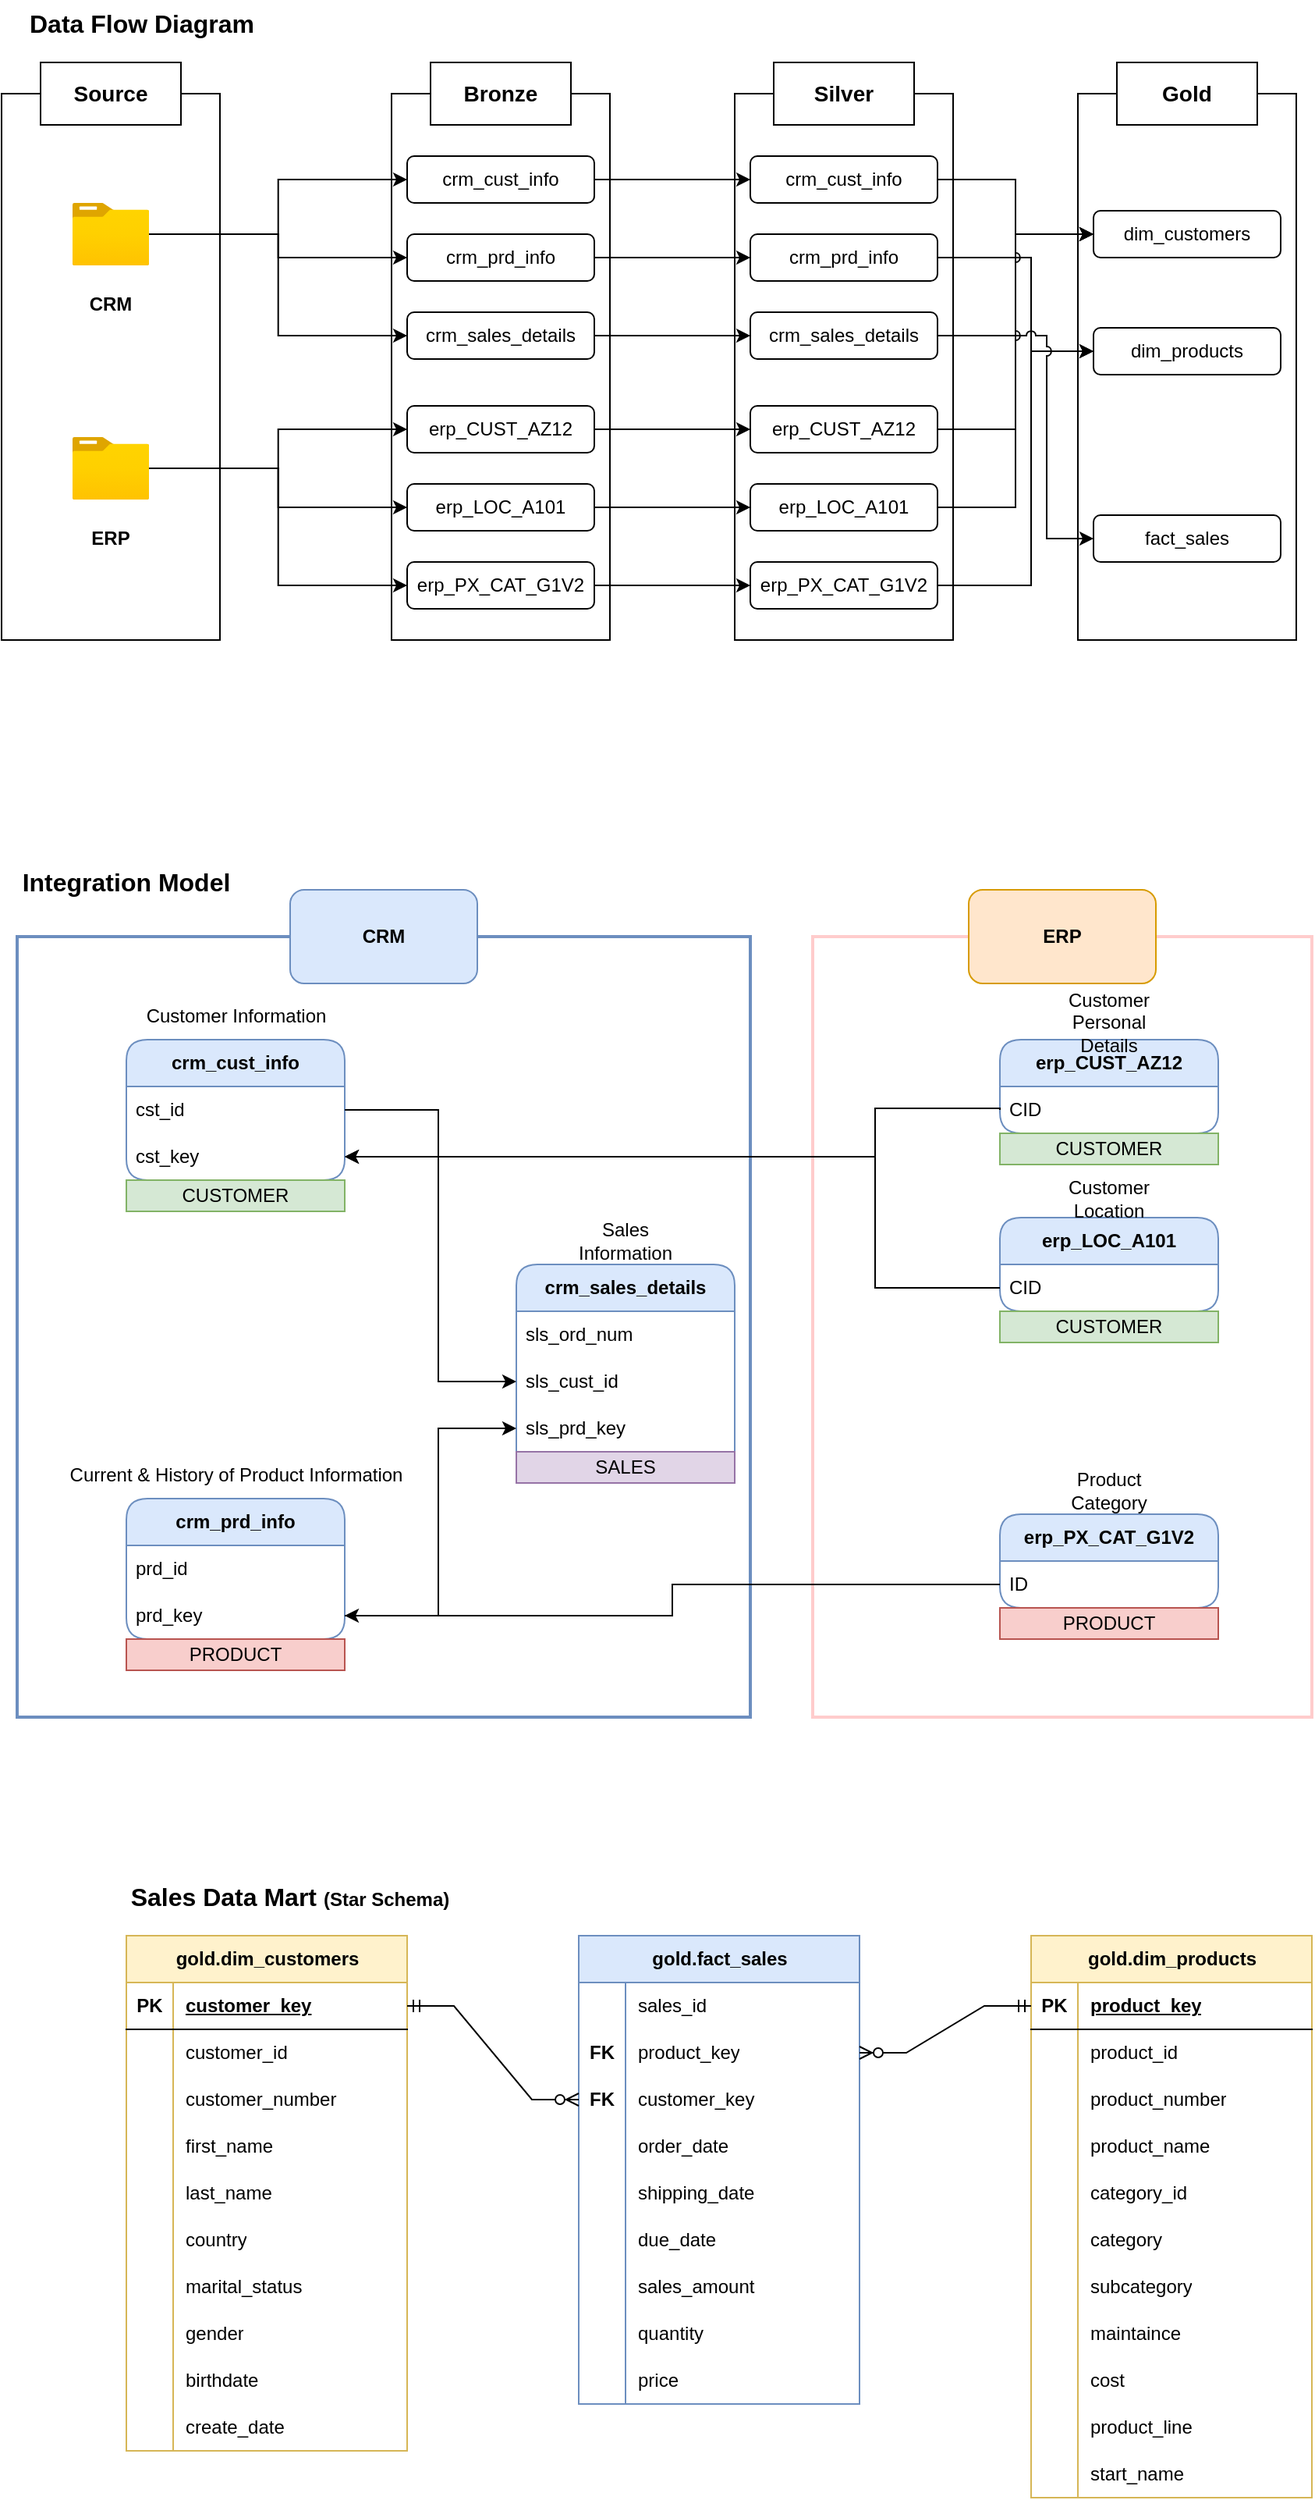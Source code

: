 <mxfile version="28.2.1">
  <diagram name="Page-1" id="vFo1rI6VAC2_hzMiabvV">
    <mxGraphModel dx="1869" dy="1791" grid="1" gridSize="10" guides="1" tooltips="1" connect="1" arrows="1" fold="1" page="1" pageScale="1" pageWidth="827" pageHeight="1169" math="0" shadow="0">
      <root>
        <mxCell id="0" />
        <mxCell id="1" parent="0" />
        <mxCell id="0StVpLBqCHepR9Yz6jya-88" value="" style="rounded=0;whiteSpace=wrap;html=1;fillColor=none;strokeColor=#6c8ebf;strokeWidth=2;" vertex="1" parent="1">
          <mxGeometry x="-70" y="-560" width="470" height="500" as="geometry" />
        </mxCell>
        <mxCell id="0StVpLBqCHepR9Yz6jya-1" value="" style="rounded=0;whiteSpace=wrap;html=1;fillColor=none;" vertex="1" parent="1">
          <mxGeometry x="-80" y="-1100" width="140" height="350" as="geometry" />
        </mxCell>
        <mxCell id="0StVpLBqCHepR9Yz6jya-2" value="&lt;b&gt;&lt;font style=&quot;font-size: 14px;&quot;&gt;Source&lt;/font&gt;&lt;/b&gt;" style="rounded=0;whiteSpace=wrap;html=1;" vertex="1" parent="1">
          <mxGeometry x="-55" y="-1120" width="90" height="40" as="geometry" />
        </mxCell>
        <mxCell id="0StVpLBqCHepR9Yz6jya-22" style="edgeStyle=orthogonalEdgeStyle;rounded=0;orthogonalLoop=1;jettySize=auto;html=1;" edge="1" parent="1" source="0StVpLBqCHepR9Yz6jya-3" target="0StVpLBqCHepR9Yz6jya-10">
          <mxGeometry relative="1" as="geometry" />
        </mxCell>
        <mxCell id="0StVpLBqCHepR9Yz6jya-21" style="edgeStyle=orthogonalEdgeStyle;rounded=0;orthogonalLoop=1;jettySize=auto;html=1;entryX=0;entryY=0.5;entryDx=0;entryDy=0;" edge="1" parent="1" source="0StVpLBqCHepR9Yz6jya-3" target="0StVpLBqCHepR9Yz6jya-11">
          <mxGeometry relative="1" as="geometry" />
        </mxCell>
        <mxCell id="0StVpLBqCHepR9Yz6jya-3" value="" style="image;aspect=fixed;html=1;points=[];align=center;fontSize=12;image=img/lib/azure2/general/Folder_Blank.svg;" vertex="1" parent="1">
          <mxGeometry x="-34.64" y="-1030" width="49.29" height="40" as="geometry" />
        </mxCell>
        <mxCell id="0StVpLBqCHepR9Yz6jya-23" style="edgeStyle=orthogonalEdgeStyle;rounded=0;orthogonalLoop=1;jettySize=auto;html=1;entryX=0;entryY=0.5;entryDx=0;entryDy=0;" edge="1" parent="1" source="0StVpLBqCHepR9Yz6jya-3" target="0StVpLBqCHepR9Yz6jya-15">
          <mxGeometry relative="1" as="geometry" />
        </mxCell>
        <mxCell id="0StVpLBqCHepR9Yz6jya-5" value="" style="shape=image;html=1;verticalAlign=top;verticalLabelPosition=bottom;labelBackgroundColor=#ffffff;imageAspect=0;aspect=fixed;image=https://icons.diagrams.net/icon-cache1/Document_icons-2697/647714-excel-1207.svg" vertex="1" parent="1">
          <mxGeometry y="-1010" width="30" height="30" as="geometry" />
        </mxCell>
        <mxCell id="0StVpLBqCHepR9Yz6jya-24" style="edgeStyle=orthogonalEdgeStyle;rounded=0;orthogonalLoop=1;jettySize=auto;html=1;entryX=0;entryY=0.5;entryDx=0;entryDy=0;" edge="1" parent="1" source="0StVpLBqCHepR9Yz6jya-6" target="0StVpLBqCHepR9Yz6jya-16">
          <mxGeometry relative="1" as="geometry" />
        </mxCell>
        <mxCell id="0StVpLBqCHepR9Yz6jya-25" style="edgeStyle=orthogonalEdgeStyle;rounded=0;orthogonalLoop=1;jettySize=auto;html=1;" edge="1" parent="1" source="0StVpLBqCHepR9Yz6jya-6" target="0StVpLBqCHepR9Yz6jya-17">
          <mxGeometry relative="1" as="geometry" />
        </mxCell>
        <mxCell id="0StVpLBqCHepR9Yz6jya-27" style="edgeStyle=orthogonalEdgeStyle;rounded=0;orthogonalLoop=1;jettySize=auto;html=1;entryX=0;entryY=0.5;entryDx=0;entryDy=0;" edge="1" parent="1" source="0StVpLBqCHepR9Yz6jya-6" target="0StVpLBqCHepR9Yz6jya-18">
          <mxGeometry relative="1" as="geometry" />
        </mxCell>
        <mxCell id="0StVpLBqCHepR9Yz6jya-6" value="" style="image;aspect=fixed;html=1;points=[];align=center;fontSize=12;image=img/lib/azure2/general/Folder_Blank.svg;" vertex="1" parent="1">
          <mxGeometry x="-34.64" y="-880" width="49.29" height="40" as="geometry" />
        </mxCell>
        <mxCell id="0StVpLBqCHepR9Yz6jya-8" value="" style="rounded=0;whiteSpace=wrap;html=1;fillColor=none;" vertex="1" parent="1">
          <mxGeometry x="170" y="-1100" width="140" height="350" as="geometry" />
        </mxCell>
        <mxCell id="0StVpLBqCHepR9Yz6jya-7" value="" style="shape=image;html=1;verticalAlign=top;verticalLabelPosition=bottom;labelBackgroundColor=#ffffff;imageAspect=0;aspect=fixed;image=https://icons.diagrams.net/icon-cache1/Document_icons-2697/647714-excel-1207.svg" vertex="1" parent="1">
          <mxGeometry y="-860" width="30" height="30" as="geometry" />
        </mxCell>
        <mxCell id="0StVpLBqCHepR9Yz6jya-9" value="&lt;b&gt;&lt;font style=&quot;font-size: 14px;&quot;&gt;Bronze&lt;/font&gt;&lt;/b&gt;" style="rounded=0;whiteSpace=wrap;html=1;" vertex="1" parent="1">
          <mxGeometry x="195" y="-1120" width="90" height="40" as="geometry" />
        </mxCell>
        <mxCell id="0StVpLBqCHepR9Yz6jya-39" style="edgeStyle=orthogonalEdgeStyle;rounded=0;orthogonalLoop=1;jettySize=auto;html=1;entryX=0;entryY=0.5;entryDx=0;entryDy=0;" edge="1" parent="1" source="0StVpLBqCHepR9Yz6jya-10" target="0StVpLBqCHepR9Yz6jya-33">
          <mxGeometry relative="1" as="geometry" />
        </mxCell>
        <mxCell id="0StVpLBqCHepR9Yz6jya-10" value="crm_cust_info" style="rounded=1;whiteSpace=wrap;html=1;" vertex="1" parent="1">
          <mxGeometry x="180" y="-1060" width="120" height="30" as="geometry" />
        </mxCell>
        <mxCell id="0StVpLBqCHepR9Yz6jya-40" style="edgeStyle=orthogonalEdgeStyle;rounded=0;orthogonalLoop=1;jettySize=auto;html=1;entryX=0;entryY=0.5;entryDx=0;entryDy=0;" edge="1" parent="1" source="0StVpLBqCHepR9Yz6jya-11" target="0StVpLBqCHepR9Yz6jya-34">
          <mxGeometry relative="1" as="geometry" />
        </mxCell>
        <mxCell id="0StVpLBqCHepR9Yz6jya-11" value="crm_prd_info" style="rounded=1;whiteSpace=wrap;html=1;" vertex="1" parent="1">
          <mxGeometry x="180" y="-1010" width="120" height="30" as="geometry" />
        </mxCell>
        <mxCell id="0StVpLBqCHepR9Yz6jya-41" style="edgeStyle=orthogonalEdgeStyle;rounded=0;orthogonalLoop=1;jettySize=auto;html=1;" edge="1" parent="1" source="0StVpLBqCHepR9Yz6jya-15" target="0StVpLBqCHepR9Yz6jya-35">
          <mxGeometry relative="1" as="geometry" />
        </mxCell>
        <mxCell id="0StVpLBqCHepR9Yz6jya-15" value="crm_sales_details" style="rounded=1;whiteSpace=wrap;html=1;" vertex="1" parent="1">
          <mxGeometry x="180" y="-960" width="120" height="30" as="geometry" />
        </mxCell>
        <mxCell id="0StVpLBqCHepR9Yz6jya-42" style="edgeStyle=orthogonalEdgeStyle;rounded=0;orthogonalLoop=1;jettySize=auto;html=1;" edge="1" parent="1" source="0StVpLBqCHepR9Yz6jya-16" target="0StVpLBqCHepR9Yz6jya-36">
          <mxGeometry relative="1" as="geometry" />
        </mxCell>
        <mxCell id="0StVpLBqCHepR9Yz6jya-16" value="erp_CUST_AZ12" style="rounded=1;whiteSpace=wrap;html=1;" vertex="1" parent="1">
          <mxGeometry x="180" y="-900" width="120" height="30" as="geometry" />
        </mxCell>
        <mxCell id="0StVpLBqCHepR9Yz6jya-43" style="edgeStyle=orthogonalEdgeStyle;rounded=0;orthogonalLoop=1;jettySize=auto;html=1;" edge="1" parent="1" source="0StVpLBqCHepR9Yz6jya-17" target="0StVpLBqCHepR9Yz6jya-37">
          <mxGeometry relative="1" as="geometry" />
        </mxCell>
        <mxCell id="0StVpLBqCHepR9Yz6jya-17" value="erp_LOC_A101" style="rounded=1;whiteSpace=wrap;html=1;" vertex="1" parent="1">
          <mxGeometry x="180" y="-850" width="120" height="30" as="geometry" />
        </mxCell>
        <mxCell id="0StVpLBqCHepR9Yz6jya-44" style="edgeStyle=orthogonalEdgeStyle;rounded=0;orthogonalLoop=1;jettySize=auto;html=1;" edge="1" parent="1" source="0StVpLBqCHepR9Yz6jya-18" target="0StVpLBqCHepR9Yz6jya-38">
          <mxGeometry relative="1" as="geometry" />
        </mxCell>
        <mxCell id="0StVpLBqCHepR9Yz6jya-18" value="erp_PX_CAT_G1V2" style="rounded=1;whiteSpace=wrap;html=1;" vertex="1" parent="1">
          <mxGeometry x="180" y="-800" width="120" height="30" as="geometry" />
        </mxCell>
        <mxCell id="0StVpLBqCHepR9Yz6jya-29" value="&lt;b&gt;CRM&lt;/b&gt;" style="text;html=1;align=center;verticalAlign=middle;whiteSpace=wrap;rounded=0;" vertex="1" parent="1">
          <mxGeometry x="-40" y="-980" width="60" height="30" as="geometry" />
        </mxCell>
        <mxCell id="0StVpLBqCHepR9Yz6jya-30" value="&lt;b&gt;ERP&lt;/b&gt;" style="text;html=1;align=center;verticalAlign=middle;whiteSpace=wrap;rounded=0;" vertex="1" parent="1">
          <mxGeometry x="-40" y="-830" width="60" height="30" as="geometry" />
        </mxCell>
        <mxCell id="0StVpLBqCHepR9Yz6jya-31" value="" style="rounded=0;whiteSpace=wrap;html=1;fillColor=none;" vertex="1" parent="1">
          <mxGeometry x="390" y="-1100" width="140" height="350" as="geometry" />
        </mxCell>
        <mxCell id="0StVpLBqCHepR9Yz6jya-32" value="&lt;b&gt;&lt;font style=&quot;font-size: 14px;&quot;&gt;Silver&lt;/font&gt;&lt;/b&gt;" style="rounded=0;whiteSpace=wrap;html=1;" vertex="1" parent="1">
          <mxGeometry x="415" y="-1120" width="90" height="40" as="geometry" />
        </mxCell>
        <mxCell id="0StVpLBqCHepR9Yz6jya-113" style="edgeStyle=orthogonalEdgeStyle;rounded=0;orthogonalLoop=1;jettySize=auto;html=1;entryX=0;entryY=0.5;entryDx=0;entryDy=0;" edge="1" parent="1" source="0StVpLBqCHepR9Yz6jya-33" target="0StVpLBqCHepR9Yz6jya-107">
          <mxGeometry relative="1" as="geometry" />
        </mxCell>
        <mxCell id="0StVpLBqCHepR9Yz6jya-33" value="crm_cust_info" style="rounded=1;whiteSpace=wrap;html=1;" vertex="1" parent="1">
          <mxGeometry x="400" y="-1060" width="120" height="30" as="geometry" />
        </mxCell>
        <mxCell id="0StVpLBqCHepR9Yz6jya-117" style="edgeStyle=orthogonalEdgeStyle;rounded=0;orthogonalLoop=1;jettySize=auto;html=1;entryX=0;entryY=0.5;entryDx=0;entryDy=0;" edge="1" parent="1" source="0StVpLBqCHepR9Yz6jya-34" target="0StVpLBqCHepR9Yz6jya-108">
          <mxGeometry relative="1" as="geometry">
            <Array as="points">
              <mxPoint x="580" y="-995" />
              <mxPoint x="580" y="-935" />
            </Array>
          </mxGeometry>
        </mxCell>
        <mxCell id="0StVpLBqCHepR9Yz6jya-34" value="crm_prd_info" style="rounded=1;whiteSpace=wrap;html=1;" vertex="1" parent="1">
          <mxGeometry x="400" y="-1010" width="120" height="30" as="geometry" />
        </mxCell>
        <mxCell id="0StVpLBqCHepR9Yz6jya-119" style="edgeStyle=orthogonalEdgeStyle;rounded=0;orthogonalLoop=1;jettySize=auto;html=1;entryX=0;entryY=0.5;entryDx=0;entryDy=0;jumpStyle=arc;" edge="1" parent="1" source="0StVpLBqCHepR9Yz6jya-35" target="0StVpLBqCHepR9Yz6jya-109">
          <mxGeometry relative="1" as="geometry">
            <Array as="points">
              <mxPoint x="590" y="-945" />
              <mxPoint x="590" y="-815" />
            </Array>
          </mxGeometry>
        </mxCell>
        <mxCell id="0StVpLBqCHepR9Yz6jya-35" value="crm_sales_details" style="rounded=1;whiteSpace=wrap;html=1;" vertex="1" parent="1">
          <mxGeometry x="400" y="-960" width="120" height="30" as="geometry" />
        </mxCell>
        <mxCell id="0StVpLBqCHepR9Yz6jya-116" style="edgeStyle=orthogonalEdgeStyle;rounded=0;orthogonalLoop=1;jettySize=auto;html=1;exitX=1;exitY=0.5;exitDx=0;exitDy=0;entryX=0;entryY=0.5;entryDx=0;entryDy=0;" edge="1" parent="1" source="0StVpLBqCHepR9Yz6jya-36" target="0StVpLBqCHepR9Yz6jya-107">
          <mxGeometry relative="1" as="geometry" />
        </mxCell>
        <mxCell id="0StVpLBqCHepR9Yz6jya-36" value="erp_CUST_AZ12" style="rounded=1;whiteSpace=wrap;html=1;" vertex="1" parent="1">
          <mxGeometry x="400" y="-900" width="120" height="30" as="geometry" />
        </mxCell>
        <mxCell id="0StVpLBqCHepR9Yz6jya-115" style="edgeStyle=orthogonalEdgeStyle;rounded=0;orthogonalLoop=1;jettySize=auto;html=1;entryX=0;entryY=0.5;entryDx=0;entryDy=0;jumpStyle=arc;strokeColor=default;" edge="1" parent="1" source="0StVpLBqCHepR9Yz6jya-37" target="0StVpLBqCHepR9Yz6jya-107">
          <mxGeometry relative="1" as="geometry" />
        </mxCell>
        <mxCell id="0StVpLBqCHepR9Yz6jya-37" value="erp_LOC_A101" style="rounded=1;whiteSpace=wrap;html=1;" vertex="1" parent="1">
          <mxGeometry x="400" y="-850" width="120" height="30" as="geometry" />
        </mxCell>
        <mxCell id="0StVpLBqCHepR9Yz6jya-118" style="edgeStyle=orthogonalEdgeStyle;rounded=0;orthogonalLoop=1;jettySize=auto;html=1;entryX=0;entryY=0.5;entryDx=0;entryDy=0;" edge="1" parent="1" source="0StVpLBqCHepR9Yz6jya-38" target="0StVpLBqCHepR9Yz6jya-108">
          <mxGeometry relative="1" as="geometry">
            <Array as="points">
              <mxPoint x="580" y="-785" />
              <mxPoint x="580" y="-935" />
            </Array>
          </mxGeometry>
        </mxCell>
        <mxCell id="0StVpLBqCHepR9Yz6jya-38" value="erp_PX_CAT_G1V2" style="rounded=1;whiteSpace=wrap;html=1;" vertex="1" parent="1">
          <mxGeometry x="400" y="-800" width="120" height="30" as="geometry" />
        </mxCell>
        <mxCell id="0StVpLBqCHepR9Yz6jya-52" value="&lt;b&gt;crm_prd_info&lt;/b&gt;" style="swimlane;fontStyle=0;childLayout=stackLayout;horizontal=1;startSize=30;horizontalStack=0;resizeParent=1;resizeParentMax=0;resizeLast=0;collapsible=1;marginBottom=0;whiteSpace=wrap;html=1;rounded=1;fillColor=#dae8fc;strokeColor=#6c8ebf;" vertex="1" parent="1">
          <mxGeometry y="-200" width="140" height="90" as="geometry" />
        </mxCell>
        <mxCell id="0StVpLBqCHepR9Yz6jya-59" value="&lt;div&gt;prd_id&lt;/div&gt;" style="text;strokeColor=none;fillColor=none;align=left;verticalAlign=middle;spacingLeft=4;spacingRight=4;overflow=hidden;points=[[0,0.5],[1,0.5]];portConstraint=eastwest;rotatable=0;whiteSpace=wrap;html=1;" vertex="1" parent="0StVpLBqCHepR9Yz6jya-52">
          <mxGeometry y="30" width="140" height="30" as="geometry" />
        </mxCell>
        <mxCell id="0StVpLBqCHepR9Yz6jya-78" value="&lt;div&gt;prd_key&lt;/div&gt;" style="text;strokeColor=none;fillColor=none;align=left;verticalAlign=middle;spacingLeft=4;spacingRight=4;overflow=hidden;points=[[0,0.5],[1,0.5]];portConstraint=eastwest;rotatable=0;whiteSpace=wrap;html=1;" vertex="1" parent="0StVpLBqCHepR9Yz6jya-52">
          <mxGeometry y="60" width="140" height="30" as="geometry" />
        </mxCell>
        <mxCell id="0StVpLBqCHepR9Yz6jya-56" value="&lt;b&gt;crm_cust_info&lt;/b&gt;" style="swimlane;fontStyle=0;childLayout=stackLayout;horizontal=1;startSize=30;horizontalStack=0;resizeParent=1;resizeParentMax=0;resizeLast=0;collapsible=1;marginBottom=0;whiteSpace=wrap;html=1;rounded=1;fillColor=#dae8fc;strokeColor=#6c8ebf;" vertex="1" parent="1">
          <mxGeometry y="-494" width="140" height="90" as="geometry" />
        </mxCell>
        <mxCell id="0StVpLBqCHepR9Yz6jya-76" value="&lt;div&gt;cst_id&lt;/div&gt;" style="text;strokeColor=none;fillColor=none;align=left;verticalAlign=middle;spacingLeft=4;spacingRight=4;overflow=hidden;points=[[0,0.5],[1,0.5]];portConstraint=eastwest;rotatable=0;whiteSpace=wrap;html=1;" vertex="1" parent="0StVpLBqCHepR9Yz6jya-56">
          <mxGeometry y="30" width="140" height="30" as="geometry" />
        </mxCell>
        <mxCell id="0StVpLBqCHepR9Yz6jya-53" value="&lt;div&gt;cst_key&lt;/div&gt;" style="text;strokeColor=none;fillColor=none;align=left;verticalAlign=middle;spacingLeft=4;spacingRight=4;overflow=hidden;points=[[0,0.5],[1,0.5]];portConstraint=eastwest;rotatable=0;whiteSpace=wrap;html=1;" vertex="1" parent="0StVpLBqCHepR9Yz6jya-56">
          <mxGeometry y="60" width="140" height="30" as="geometry" />
        </mxCell>
        <mxCell id="0StVpLBqCHepR9Yz6jya-60" value="&lt;b&gt;crm_sales_details&lt;/b&gt;" style="swimlane;fontStyle=0;childLayout=stackLayout;horizontal=1;startSize=30;horizontalStack=0;resizeParent=1;resizeParentMax=0;resizeLast=0;collapsible=1;marginBottom=0;whiteSpace=wrap;html=1;rounded=1;fillColor=#dae8fc;strokeColor=#6c8ebf;" vertex="1" parent="1">
          <mxGeometry x="250" y="-350" width="140" height="140" as="geometry" />
        </mxCell>
        <mxCell id="0StVpLBqCHepR9Yz6jya-77" value="&lt;div&gt;sls_ord_num&lt;/div&gt;" style="text;strokeColor=none;fillColor=none;align=left;verticalAlign=middle;spacingLeft=4;spacingRight=4;overflow=hidden;points=[[0,0.5],[1,0.5]];portConstraint=eastwest;rotatable=0;whiteSpace=wrap;html=1;" vertex="1" parent="0StVpLBqCHepR9Yz6jya-60">
          <mxGeometry y="30" width="140" height="30" as="geometry" />
        </mxCell>
        <mxCell id="0StVpLBqCHepR9Yz6jya-74" value="&lt;div&gt;sls_cust_id&lt;/div&gt;" style="text;strokeColor=none;fillColor=none;align=left;verticalAlign=middle;spacingLeft=4;spacingRight=4;overflow=hidden;points=[[0,0.5],[1,0.5]];portConstraint=eastwest;rotatable=0;whiteSpace=wrap;html=1;" vertex="1" parent="0StVpLBqCHepR9Yz6jya-60">
          <mxGeometry y="60" width="140" height="30" as="geometry" />
        </mxCell>
        <mxCell id="0StVpLBqCHepR9Yz6jya-63" value="&lt;div&gt;sls_prd_key&lt;/div&gt;" style="text;strokeColor=none;fillColor=none;align=left;verticalAlign=middle;spacingLeft=4;spacingRight=4;overflow=hidden;points=[[0,0.5],[1,0.5]];portConstraint=eastwest;rotatable=0;whiteSpace=wrap;html=1;" vertex="1" parent="0StVpLBqCHepR9Yz6jya-60">
          <mxGeometry y="90" width="140" height="30" as="geometry" />
        </mxCell>
        <mxCell id="0StVpLBqCHepR9Yz6jya-101" value="SALES" style="text;html=1;strokeColor=#9673a6;fillColor=#e1d5e7;align=center;verticalAlign=middle;whiteSpace=wrap;overflow=hidden;" vertex="1" parent="0StVpLBqCHepR9Yz6jya-60">
          <mxGeometry y="120" width="140" height="20" as="geometry" />
        </mxCell>
        <mxCell id="0StVpLBqCHepR9Yz6jya-64" value="&lt;b&gt;erp_CUST_AZ12&lt;/b&gt;" style="swimlane;fontStyle=0;childLayout=stackLayout;horizontal=1;startSize=30;horizontalStack=0;resizeParent=1;resizeParentMax=0;resizeLast=0;collapsible=1;marginBottom=0;whiteSpace=wrap;html=1;rounded=1;fillColor=#dae8fc;strokeColor=#6c8ebf;" vertex="1" parent="1">
          <mxGeometry x="560" y="-494" width="140" height="60" as="geometry" />
        </mxCell>
        <mxCell id="0StVpLBqCHepR9Yz6jya-65" value="&lt;div&gt;CID&lt;/div&gt;" style="text;strokeColor=none;fillColor=none;align=left;verticalAlign=middle;spacingLeft=4;spacingRight=4;overflow=hidden;points=[[0,0.5],[1,0.5]];portConstraint=eastwest;rotatable=0;whiteSpace=wrap;html=1;" vertex="1" parent="0StVpLBqCHepR9Yz6jya-64">
          <mxGeometry y="30" width="140" height="30" as="geometry" />
        </mxCell>
        <mxCell id="0StVpLBqCHepR9Yz6jya-66" value="&lt;b&gt;erp_LOC_A101&lt;/b&gt;" style="swimlane;fontStyle=0;childLayout=stackLayout;horizontal=1;startSize=30;horizontalStack=0;resizeParent=1;resizeParentMax=0;resizeLast=0;collapsible=1;marginBottom=0;whiteSpace=wrap;html=1;rounded=1;fillColor=#dae8fc;strokeColor=#6c8ebf;" vertex="1" parent="1">
          <mxGeometry x="560" y="-380" width="140" height="60" as="geometry" />
        </mxCell>
        <mxCell id="0StVpLBqCHepR9Yz6jya-67" value="&lt;div&gt;CID&lt;/div&gt;" style="text;strokeColor=none;fillColor=none;align=left;verticalAlign=middle;spacingLeft=4;spacingRight=4;overflow=hidden;points=[[0,0.5],[1,0.5]];portConstraint=eastwest;rotatable=0;whiteSpace=wrap;html=1;" vertex="1" parent="0StVpLBqCHepR9Yz6jya-66">
          <mxGeometry y="30" width="140" height="30" as="geometry" />
        </mxCell>
        <mxCell id="0StVpLBqCHepR9Yz6jya-68" value="&lt;b&gt;erp_PX_CAT_G1V2&lt;/b&gt;" style="swimlane;fontStyle=0;childLayout=stackLayout;horizontal=1;startSize=30;horizontalStack=0;resizeParent=1;resizeParentMax=0;resizeLast=0;collapsible=1;marginBottom=0;whiteSpace=wrap;html=1;rounded=1;fillColor=#dae8fc;strokeColor=#6c8ebf;" vertex="1" parent="1">
          <mxGeometry x="560" y="-190" width="140" height="60" as="geometry" />
        </mxCell>
        <mxCell id="0StVpLBqCHepR9Yz6jya-69" value="&lt;div&gt;ID&lt;/div&gt;" style="text;strokeColor=none;fillColor=none;align=left;verticalAlign=middle;spacingLeft=4;spacingRight=4;overflow=hidden;points=[[0,0.5],[1,0.5]];portConstraint=eastwest;rotatable=0;whiteSpace=wrap;html=1;" vertex="1" parent="0StVpLBqCHepR9Yz6jya-68">
          <mxGeometry y="30" width="140" height="30" as="geometry" />
        </mxCell>
        <mxCell id="0StVpLBqCHepR9Yz6jya-71" value="Customer Information" style="text;html=1;align=center;verticalAlign=middle;resizable=0;points=[];autosize=1;strokeColor=none;fillColor=none;" vertex="1" parent="1">
          <mxGeometry y="-524" width="140" height="30" as="geometry" />
        </mxCell>
        <mxCell id="0StVpLBqCHepR9Yz6jya-73" value="Current &amp;amp; History of Product Information" style="text;html=1;align=center;verticalAlign=middle;resizable=0;points=[];autosize=1;strokeColor=none;fillColor=none;" vertex="1" parent="1">
          <mxGeometry x="-50" y="-230" width="240" height="30" as="geometry" />
        </mxCell>
        <mxCell id="0StVpLBqCHepR9Yz6jya-89" value="" style="rounded=0;whiteSpace=wrap;html=1;fillColor=none;strokeColor=#FFCCCC;strokeWidth=2;" vertex="1" parent="1">
          <mxGeometry x="440" y="-560" width="320" height="500" as="geometry" />
        </mxCell>
        <mxCell id="0StVpLBqCHepR9Yz6jya-83" style="edgeStyle=orthogonalEdgeStyle;rounded=0;orthogonalLoop=1;jettySize=auto;html=1;entryX=0;entryY=0.5;entryDx=0;entryDy=0;" edge="1" parent="1" source="0StVpLBqCHepR9Yz6jya-78" target="0StVpLBqCHepR9Yz6jya-63">
          <mxGeometry relative="1" as="geometry">
            <Array as="points">
              <mxPoint x="200" y="-125" />
              <mxPoint x="200" y="-245" />
            </Array>
          </mxGeometry>
        </mxCell>
        <mxCell id="0StVpLBqCHepR9Yz6jya-87" style="edgeStyle=orthogonalEdgeStyle;rounded=0;orthogonalLoop=1;jettySize=auto;html=1;entryX=0;entryY=0.5;entryDx=0;entryDy=0;" edge="1" parent="1" source="0StVpLBqCHepR9Yz6jya-76" target="0StVpLBqCHepR9Yz6jya-74">
          <mxGeometry relative="1" as="geometry">
            <Array as="points">
              <mxPoint x="200" y="-449" />
              <mxPoint x="200" y="-275" />
            </Array>
          </mxGeometry>
        </mxCell>
        <mxCell id="0StVpLBqCHepR9Yz6jya-90" value="&lt;span style=&quot;text-wrap-mode: nowrap;&quot;&gt;Sales Information&lt;/span&gt;" style="text;html=1;align=center;verticalAlign=middle;whiteSpace=wrap;rounded=0;" vertex="1" parent="1">
          <mxGeometry x="290" y="-380" width="60" height="30" as="geometry" />
        </mxCell>
        <mxCell id="0StVpLBqCHepR9Yz6jya-91" value="&lt;span style=&quot;text-wrap-mode: nowrap;&quot;&gt;Customer Personal Details&lt;/span&gt;" style="text;html=1;align=center;verticalAlign=middle;whiteSpace=wrap;rounded=0;" vertex="1" parent="1">
          <mxGeometry x="600" y="-520" width="60" height="30" as="geometry" />
        </mxCell>
        <mxCell id="0StVpLBqCHepR9Yz6jya-92" value="&lt;span style=&quot;text-wrap-mode: nowrap;&quot;&gt;Customer Location&lt;/span&gt;" style="text;html=1;align=center;verticalAlign=middle;whiteSpace=wrap;rounded=0;" vertex="1" parent="1">
          <mxGeometry x="600" y="-404" width="60" height="24" as="geometry" />
        </mxCell>
        <mxCell id="0StVpLBqCHepR9Yz6jya-93" value="&lt;span style=&quot;text-wrap-mode: nowrap;&quot;&gt;Product Category&lt;/span&gt;" style="text;html=1;align=center;verticalAlign=middle;whiteSpace=wrap;rounded=0;" vertex="1" parent="1">
          <mxGeometry x="600" y="-220" width="60" height="30" as="geometry" />
        </mxCell>
        <mxCell id="0StVpLBqCHepR9Yz6jya-80" style="edgeStyle=orthogonalEdgeStyle;rounded=0;orthogonalLoop=1;jettySize=auto;html=1;" edge="1" parent="1" source="0StVpLBqCHepR9Yz6jya-67" target="0StVpLBqCHepR9Yz6jya-53">
          <mxGeometry relative="1" as="geometry">
            <Array as="points">
              <mxPoint x="480" y="-335" />
              <mxPoint x="480" y="-419" />
            </Array>
          </mxGeometry>
        </mxCell>
        <mxCell id="0StVpLBqCHepR9Yz6jya-79" style="edgeStyle=orthogonalEdgeStyle;rounded=0;orthogonalLoop=1;jettySize=auto;html=1;exitX=0;exitY=0.5;exitDx=0;exitDy=0;" edge="1" parent="1" source="0StVpLBqCHepR9Yz6jya-65" target="0StVpLBqCHepR9Yz6jya-53">
          <mxGeometry relative="1" as="geometry">
            <Array as="points">
              <mxPoint x="480" y="-450" />
              <mxPoint x="480" y="-419" />
            </Array>
          </mxGeometry>
        </mxCell>
        <mxCell id="0StVpLBqCHepR9Yz6jya-81" style="edgeStyle=orthogonalEdgeStyle;rounded=0;orthogonalLoop=1;jettySize=auto;html=1;exitX=0;exitY=0.5;exitDx=0;exitDy=0;" edge="1" parent="1" source="0StVpLBqCHepR9Yz6jya-69" target="0StVpLBqCHepR9Yz6jya-78">
          <mxGeometry relative="1" as="geometry" />
        </mxCell>
        <mxCell id="0StVpLBqCHepR9Yz6jya-94" value="&lt;b&gt;CRM&lt;/b&gt;" style="rounded=1;whiteSpace=wrap;html=1;fillColor=#dae8fc;strokeColor=#6c8ebf;" vertex="1" parent="1">
          <mxGeometry x="105" y="-590" width="120" height="60" as="geometry" />
        </mxCell>
        <mxCell id="0StVpLBqCHepR9Yz6jya-95" value="&lt;b&gt;ERP&lt;/b&gt;" style="rounded=1;whiteSpace=wrap;html=1;fillColor=#ffe6cc;strokeColor=#d79b00;" vertex="1" parent="1">
          <mxGeometry x="540" y="-590" width="120" height="60" as="geometry" />
        </mxCell>
        <mxCell id="0StVpLBqCHepR9Yz6jya-96" value="PRODUCT" style="text;html=1;strokeColor=#b85450;fillColor=#f8cecc;align=center;verticalAlign=middle;whiteSpace=wrap;overflow=hidden;" vertex="1" parent="1">
          <mxGeometry x="560" y="-130" width="140" height="20" as="geometry" />
        </mxCell>
        <mxCell id="0StVpLBqCHepR9Yz6jya-97" value="PRODUCT" style="text;html=1;strokeColor=#b85450;fillColor=#f8cecc;align=center;verticalAlign=middle;whiteSpace=wrap;overflow=hidden;" vertex="1" parent="1">
          <mxGeometry y="-110" width="140" height="20" as="geometry" />
        </mxCell>
        <mxCell id="0StVpLBqCHepR9Yz6jya-98" value="CUSTOMER" style="text;html=1;strokeColor=#82b366;fillColor=#d5e8d4;align=center;verticalAlign=middle;whiteSpace=wrap;overflow=hidden;" vertex="1" parent="1">
          <mxGeometry x="560" y="-320" width="140" height="20" as="geometry" />
        </mxCell>
        <mxCell id="0StVpLBqCHepR9Yz6jya-99" value="CUSTOMER" style="text;html=1;strokeColor=#82b366;fillColor=#d5e8d4;align=center;verticalAlign=middle;whiteSpace=wrap;overflow=hidden;" vertex="1" parent="1">
          <mxGeometry x="560" y="-434" width="140" height="20" as="geometry" />
        </mxCell>
        <mxCell id="0StVpLBqCHepR9Yz6jya-100" value="CUSTOMER" style="text;html=1;strokeColor=#82b366;fillColor=#d5e8d4;align=center;verticalAlign=middle;whiteSpace=wrap;overflow=hidden;" vertex="1" parent="1">
          <mxGeometry y="-404" width="140" height="20" as="geometry" />
        </mxCell>
        <mxCell id="0StVpLBqCHepR9Yz6jya-102" value="&lt;b&gt;&lt;font style=&quot;font-size: 16px;&quot;&gt;Integration Model&lt;/font&gt;&lt;/b&gt;" style="text;html=1;align=center;verticalAlign=middle;whiteSpace=wrap;rounded=0;" vertex="1" parent="1">
          <mxGeometry x="-70" y="-610" width="140" height="30" as="geometry" />
        </mxCell>
        <mxCell id="0StVpLBqCHepR9Yz6jya-103" value="&lt;b&gt;&lt;font style=&quot;font-size: 16px;&quot;&gt;Data Flow Diagram&lt;/font&gt;&lt;/b&gt;" style="text;html=1;align=center;verticalAlign=middle;whiteSpace=wrap;rounded=0;" vertex="1" parent="1">
          <mxGeometry x="-70" y="-1160" width="160" height="30" as="geometry" />
        </mxCell>
        <mxCell id="0StVpLBqCHepR9Yz6jya-105" value="" style="rounded=0;whiteSpace=wrap;html=1;fillColor=none;" vertex="1" parent="1">
          <mxGeometry x="610" y="-1100" width="140" height="350" as="geometry" />
        </mxCell>
        <mxCell id="0StVpLBqCHepR9Yz6jya-106" value="&lt;b&gt;&lt;font style=&quot;font-size: 14px;&quot;&gt;Gold&lt;/font&gt;&lt;/b&gt;" style="rounded=0;whiteSpace=wrap;html=1;" vertex="1" parent="1">
          <mxGeometry x="635" y="-1120" width="90" height="40" as="geometry" />
        </mxCell>
        <mxCell id="0StVpLBqCHepR9Yz6jya-107" value="dim_customers" style="rounded=1;whiteSpace=wrap;html=1;" vertex="1" parent="1">
          <mxGeometry x="620" y="-1025" width="120" height="30" as="geometry" />
        </mxCell>
        <mxCell id="0StVpLBqCHepR9Yz6jya-108" value="dim_products" style="rounded=1;whiteSpace=wrap;html=1;" vertex="1" parent="1">
          <mxGeometry x="620" y="-950" width="120" height="30" as="geometry" />
        </mxCell>
        <mxCell id="0StVpLBqCHepR9Yz6jya-109" value="fact_sales" style="rounded=1;whiteSpace=wrap;html=1;" vertex="1" parent="1">
          <mxGeometry x="620" y="-830" width="120" height="30" as="geometry" />
        </mxCell>
        <mxCell id="0StVpLBqCHepR9Yz6jya-120" value="gold.dim_customers" style="shape=table;startSize=30;container=1;collapsible=1;childLayout=tableLayout;fixedRows=1;rowLines=0;fontStyle=1;align=center;resizeLast=1;html=1;fillColor=#fff2cc;strokeColor=#d6b656;" vertex="1" parent="1">
          <mxGeometry y="80" width="180" height="330" as="geometry" />
        </mxCell>
        <mxCell id="0StVpLBqCHepR9Yz6jya-121" value="" style="shape=tableRow;horizontal=0;startSize=0;swimlaneHead=0;swimlaneBody=0;fillColor=none;collapsible=0;dropTarget=0;points=[[0,0.5],[1,0.5]];portConstraint=eastwest;top=0;left=0;right=0;bottom=1;" vertex="1" parent="0StVpLBqCHepR9Yz6jya-120">
          <mxGeometry y="30" width="180" height="30" as="geometry" />
        </mxCell>
        <mxCell id="0StVpLBqCHepR9Yz6jya-122" value="PK" style="shape=partialRectangle;connectable=0;fillColor=none;top=0;left=0;bottom=0;right=0;fontStyle=1;overflow=hidden;whiteSpace=wrap;html=1;" vertex="1" parent="0StVpLBqCHepR9Yz6jya-121">
          <mxGeometry width="30" height="30" as="geometry">
            <mxRectangle width="30" height="30" as="alternateBounds" />
          </mxGeometry>
        </mxCell>
        <mxCell id="0StVpLBqCHepR9Yz6jya-123" value="customer_key" style="shape=partialRectangle;connectable=0;fillColor=none;top=0;left=0;bottom=0;right=0;align=left;spacingLeft=6;fontStyle=5;overflow=hidden;whiteSpace=wrap;html=1;" vertex="1" parent="0StVpLBqCHepR9Yz6jya-121">
          <mxGeometry x="30" width="150" height="30" as="geometry">
            <mxRectangle width="150" height="30" as="alternateBounds" />
          </mxGeometry>
        </mxCell>
        <mxCell id="0StVpLBqCHepR9Yz6jya-124" value="" style="shape=tableRow;horizontal=0;startSize=0;swimlaneHead=0;swimlaneBody=0;fillColor=none;collapsible=0;dropTarget=0;points=[[0,0.5],[1,0.5]];portConstraint=eastwest;top=0;left=0;right=0;bottom=0;" vertex="1" parent="0StVpLBqCHepR9Yz6jya-120">
          <mxGeometry y="60" width="180" height="30" as="geometry" />
        </mxCell>
        <mxCell id="0StVpLBqCHepR9Yz6jya-125" value="" style="shape=partialRectangle;connectable=0;fillColor=none;top=0;left=0;bottom=0;right=0;editable=1;overflow=hidden;whiteSpace=wrap;html=1;" vertex="1" parent="0StVpLBqCHepR9Yz6jya-124">
          <mxGeometry width="30" height="30" as="geometry">
            <mxRectangle width="30" height="30" as="alternateBounds" />
          </mxGeometry>
        </mxCell>
        <mxCell id="0StVpLBqCHepR9Yz6jya-126" value="customer_id" style="shape=partialRectangle;connectable=0;fillColor=none;top=0;left=0;bottom=0;right=0;align=left;spacingLeft=6;overflow=hidden;whiteSpace=wrap;html=1;" vertex="1" parent="0StVpLBqCHepR9Yz6jya-124">
          <mxGeometry x="30" width="150" height="30" as="geometry">
            <mxRectangle width="150" height="30" as="alternateBounds" />
          </mxGeometry>
        </mxCell>
        <mxCell id="0StVpLBqCHepR9Yz6jya-127" value="" style="shape=tableRow;horizontal=0;startSize=0;swimlaneHead=0;swimlaneBody=0;fillColor=none;collapsible=0;dropTarget=0;points=[[0,0.5],[1,0.5]];portConstraint=eastwest;top=0;left=0;right=0;bottom=0;" vertex="1" parent="0StVpLBqCHepR9Yz6jya-120">
          <mxGeometry y="90" width="180" height="30" as="geometry" />
        </mxCell>
        <mxCell id="0StVpLBqCHepR9Yz6jya-128" value="" style="shape=partialRectangle;connectable=0;fillColor=none;top=0;left=0;bottom=0;right=0;editable=1;overflow=hidden;whiteSpace=wrap;html=1;" vertex="1" parent="0StVpLBqCHepR9Yz6jya-127">
          <mxGeometry width="30" height="30" as="geometry">
            <mxRectangle width="30" height="30" as="alternateBounds" />
          </mxGeometry>
        </mxCell>
        <mxCell id="0StVpLBqCHepR9Yz6jya-129" value="customer_number" style="shape=partialRectangle;connectable=0;fillColor=none;top=0;left=0;bottom=0;right=0;align=left;spacingLeft=6;overflow=hidden;whiteSpace=wrap;html=1;" vertex="1" parent="0StVpLBqCHepR9Yz6jya-127">
          <mxGeometry x="30" width="150" height="30" as="geometry">
            <mxRectangle width="150" height="30" as="alternateBounds" />
          </mxGeometry>
        </mxCell>
        <mxCell id="0StVpLBqCHepR9Yz6jya-130" value="" style="shape=tableRow;horizontal=0;startSize=0;swimlaneHead=0;swimlaneBody=0;fillColor=none;collapsible=0;dropTarget=0;points=[[0,0.5],[1,0.5]];portConstraint=eastwest;top=0;left=0;right=0;bottom=0;" vertex="1" parent="0StVpLBqCHepR9Yz6jya-120">
          <mxGeometry y="120" width="180" height="30" as="geometry" />
        </mxCell>
        <mxCell id="0StVpLBqCHepR9Yz6jya-131" value="" style="shape=partialRectangle;connectable=0;fillColor=none;top=0;left=0;bottom=0;right=0;editable=1;overflow=hidden;whiteSpace=wrap;html=1;" vertex="1" parent="0StVpLBqCHepR9Yz6jya-130">
          <mxGeometry width="30" height="30" as="geometry">
            <mxRectangle width="30" height="30" as="alternateBounds" />
          </mxGeometry>
        </mxCell>
        <mxCell id="0StVpLBqCHepR9Yz6jya-132" value="first_name" style="shape=partialRectangle;connectable=0;fillColor=none;top=0;left=0;bottom=0;right=0;align=left;spacingLeft=6;overflow=hidden;whiteSpace=wrap;html=1;" vertex="1" parent="0StVpLBqCHepR9Yz6jya-130">
          <mxGeometry x="30" width="150" height="30" as="geometry">
            <mxRectangle width="150" height="30" as="alternateBounds" />
          </mxGeometry>
        </mxCell>
        <mxCell id="0StVpLBqCHepR9Yz6jya-133" value="" style="shape=tableRow;horizontal=0;startSize=0;swimlaneHead=0;swimlaneBody=0;fillColor=none;collapsible=0;dropTarget=0;points=[[0,0.5],[1,0.5]];portConstraint=eastwest;top=0;left=0;right=0;bottom=0;" vertex="1" parent="0StVpLBqCHepR9Yz6jya-120">
          <mxGeometry y="150" width="180" height="30" as="geometry" />
        </mxCell>
        <mxCell id="0StVpLBqCHepR9Yz6jya-134" value="" style="shape=partialRectangle;connectable=0;fillColor=none;top=0;left=0;bottom=0;right=0;editable=1;overflow=hidden;whiteSpace=wrap;html=1;" vertex="1" parent="0StVpLBqCHepR9Yz6jya-133">
          <mxGeometry width="30" height="30" as="geometry">
            <mxRectangle width="30" height="30" as="alternateBounds" />
          </mxGeometry>
        </mxCell>
        <mxCell id="0StVpLBqCHepR9Yz6jya-135" value="last_name" style="shape=partialRectangle;connectable=0;fillColor=none;top=0;left=0;bottom=0;right=0;align=left;spacingLeft=6;overflow=hidden;whiteSpace=wrap;html=1;" vertex="1" parent="0StVpLBqCHepR9Yz6jya-133">
          <mxGeometry x="30" width="150" height="30" as="geometry">
            <mxRectangle width="150" height="30" as="alternateBounds" />
          </mxGeometry>
        </mxCell>
        <mxCell id="0StVpLBqCHepR9Yz6jya-136" value="" style="shape=tableRow;horizontal=0;startSize=0;swimlaneHead=0;swimlaneBody=0;fillColor=none;collapsible=0;dropTarget=0;points=[[0,0.5],[1,0.5]];portConstraint=eastwest;top=0;left=0;right=0;bottom=0;" vertex="1" parent="0StVpLBqCHepR9Yz6jya-120">
          <mxGeometry y="180" width="180" height="30" as="geometry" />
        </mxCell>
        <mxCell id="0StVpLBqCHepR9Yz6jya-137" value="" style="shape=partialRectangle;connectable=0;fillColor=none;top=0;left=0;bottom=0;right=0;editable=1;overflow=hidden;whiteSpace=wrap;html=1;" vertex="1" parent="0StVpLBqCHepR9Yz6jya-136">
          <mxGeometry width="30" height="30" as="geometry">
            <mxRectangle width="30" height="30" as="alternateBounds" />
          </mxGeometry>
        </mxCell>
        <mxCell id="0StVpLBqCHepR9Yz6jya-138" value="country" style="shape=partialRectangle;connectable=0;fillColor=none;top=0;left=0;bottom=0;right=0;align=left;spacingLeft=6;overflow=hidden;whiteSpace=wrap;html=1;" vertex="1" parent="0StVpLBqCHepR9Yz6jya-136">
          <mxGeometry x="30" width="150" height="30" as="geometry">
            <mxRectangle width="150" height="30" as="alternateBounds" />
          </mxGeometry>
        </mxCell>
        <mxCell id="0StVpLBqCHepR9Yz6jya-139" value="" style="shape=tableRow;horizontal=0;startSize=0;swimlaneHead=0;swimlaneBody=0;fillColor=none;collapsible=0;dropTarget=0;points=[[0,0.5],[1,0.5]];portConstraint=eastwest;top=0;left=0;right=0;bottom=0;" vertex="1" parent="0StVpLBqCHepR9Yz6jya-120">
          <mxGeometry y="210" width="180" height="30" as="geometry" />
        </mxCell>
        <mxCell id="0StVpLBqCHepR9Yz6jya-140" value="" style="shape=partialRectangle;connectable=0;fillColor=none;top=0;left=0;bottom=0;right=0;editable=1;overflow=hidden;whiteSpace=wrap;html=1;" vertex="1" parent="0StVpLBqCHepR9Yz6jya-139">
          <mxGeometry width="30" height="30" as="geometry">
            <mxRectangle width="30" height="30" as="alternateBounds" />
          </mxGeometry>
        </mxCell>
        <mxCell id="0StVpLBqCHepR9Yz6jya-141" value="marital_status" style="shape=partialRectangle;connectable=0;fillColor=none;top=0;left=0;bottom=0;right=0;align=left;spacingLeft=6;overflow=hidden;whiteSpace=wrap;html=1;" vertex="1" parent="0StVpLBqCHepR9Yz6jya-139">
          <mxGeometry x="30" width="150" height="30" as="geometry">
            <mxRectangle width="150" height="30" as="alternateBounds" />
          </mxGeometry>
        </mxCell>
        <mxCell id="0StVpLBqCHepR9Yz6jya-142" value="" style="shape=tableRow;horizontal=0;startSize=0;swimlaneHead=0;swimlaneBody=0;fillColor=none;collapsible=0;dropTarget=0;points=[[0,0.5],[1,0.5]];portConstraint=eastwest;top=0;left=0;right=0;bottom=0;" vertex="1" parent="0StVpLBqCHepR9Yz6jya-120">
          <mxGeometry y="240" width="180" height="30" as="geometry" />
        </mxCell>
        <mxCell id="0StVpLBqCHepR9Yz6jya-143" value="" style="shape=partialRectangle;connectable=0;fillColor=none;top=0;left=0;bottom=0;right=0;editable=1;overflow=hidden;whiteSpace=wrap;html=1;" vertex="1" parent="0StVpLBqCHepR9Yz6jya-142">
          <mxGeometry width="30" height="30" as="geometry">
            <mxRectangle width="30" height="30" as="alternateBounds" />
          </mxGeometry>
        </mxCell>
        <mxCell id="0StVpLBqCHepR9Yz6jya-144" value="gender" style="shape=partialRectangle;connectable=0;fillColor=none;top=0;left=0;bottom=0;right=0;align=left;spacingLeft=6;overflow=hidden;whiteSpace=wrap;html=1;" vertex="1" parent="0StVpLBqCHepR9Yz6jya-142">
          <mxGeometry x="30" width="150" height="30" as="geometry">
            <mxRectangle width="150" height="30" as="alternateBounds" />
          </mxGeometry>
        </mxCell>
        <mxCell id="0StVpLBqCHepR9Yz6jya-145" value="" style="shape=tableRow;horizontal=0;startSize=0;swimlaneHead=0;swimlaneBody=0;fillColor=none;collapsible=0;dropTarget=0;points=[[0,0.5],[1,0.5]];portConstraint=eastwest;top=0;left=0;right=0;bottom=0;" vertex="1" parent="0StVpLBqCHepR9Yz6jya-120">
          <mxGeometry y="270" width="180" height="30" as="geometry" />
        </mxCell>
        <mxCell id="0StVpLBqCHepR9Yz6jya-146" value="" style="shape=partialRectangle;connectable=0;fillColor=none;top=0;left=0;bottom=0;right=0;editable=1;overflow=hidden;whiteSpace=wrap;html=1;" vertex="1" parent="0StVpLBqCHepR9Yz6jya-145">
          <mxGeometry width="30" height="30" as="geometry">
            <mxRectangle width="30" height="30" as="alternateBounds" />
          </mxGeometry>
        </mxCell>
        <mxCell id="0StVpLBqCHepR9Yz6jya-147" value="birthdate" style="shape=partialRectangle;connectable=0;fillColor=none;top=0;left=0;bottom=0;right=0;align=left;spacingLeft=6;overflow=hidden;whiteSpace=wrap;html=1;" vertex="1" parent="0StVpLBqCHepR9Yz6jya-145">
          <mxGeometry x="30" width="150" height="30" as="geometry">
            <mxRectangle width="150" height="30" as="alternateBounds" />
          </mxGeometry>
        </mxCell>
        <mxCell id="0StVpLBqCHepR9Yz6jya-148" value="" style="shape=tableRow;horizontal=0;startSize=0;swimlaneHead=0;swimlaneBody=0;fillColor=none;collapsible=0;dropTarget=0;points=[[0,0.5],[1,0.5]];portConstraint=eastwest;top=0;left=0;right=0;bottom=0;" vertex="1" parent="0StVpLBqCHepR9Yz6jya-120">
          <mxGeometry y="300" width="180" height="30" as="geometry" />
        </mxCell>
        <mxCell id="0StVpLBqCHepR9Yz6jya-149" value="" style="shape=partialRectangle;connectable=0;fillColor=none;top=0;left=0;bottom=0;right=0;editable=1;overflow=hidden;whiteSpace=wrap;html=1;" vertex="1" parent="0StVpLBqCHepR9Yz6jya-148">
          <mxGeometry width="30" height="30" as="geometry">
            <mxRectangle width="30" height="30" as="alternateBounds" />
          </mxGeometry>
        </mxCell>
        <mxCell id="0StVpLBqCHepR9Yz6jya-150" value="create_date" style="shape=partialRectangle;connectable=0;fillColor=none;top=0;left=0;bottom=0;right=0;align=left;spacingLeft=6;overflow=hidden;whiteSpace=wrap;html=1;" vertex="1" parent="0StVpLBqCHepR9Yz6jya-148">
          <mxGeometry x="30" width="150" height="30" as="geometry">
            <mxRectangle width="150" height="30" as="alternateBounds" />
          </mxGeometry>
        </mxCell>
        <mxCell id="0StVpLBqCHepR9Yz6jya-151" value="gold.dim_products" style="shape=table;startSize=30;container=1;collapsible=1;childLayout=tableLayout;fixedRows=1;rowLines=0;fontStyle=1;align=center;resizeLast=1;html=1;fillColor=#fff2cc;strokeColor=#d6b656;" vertex="1" parent="1">
          <mxGeometry x="580" y="80" width="180" height="360" as="geometry" />
        </mxCell>
        <mxCell id="0StVpLBqCHepR9Yz6jya-152" value="" style="shape=tableRow;horizontal=0;startSize=0;swimlaneHead=0;swimlaneBody=0;fillColor=none;collapsible=0;dropTarget=0;points=[[0,0.5],[1,0.5]];portConstraint=eastwest;top=0;left=0;right=0;bottom=1;" vertex="1" parent="0StVpLBqCHepR9Yz6jya-151">
          <mxGeometry y="30" width="180" height="30" as="geometry" />
        </mxCell>
        <mxCell id="0StVpLBqCHepR9Yz6jya-153" value="PK" style="shape=partialRectangle;connectable=0;fillColor=none;top=0;left=0;bottom=0;right=0;fontStyle=1;overflow=hidden;whiteSpace=wrap;html=1;" vertex="1" parent="0StVpLBqCHepR9Yz6jya-152">
          <mxGeometry width="30" height="30" as="geometry">
            <mxRectangle width="30" height="30" as="alternateBounds" />
          </mxGeometry>
        </mxCell>
        <mxCell id="0StVpLBqCHepR9Yz6jya-154" value="product_key" style="shape=partialRectangle;connectable=0;fillColor=none;top=0;left=0;bottom=0;right=0;align=left;spacingLeft=6;fontStyle=5;overflow=hidden;whiteSpace=wrap;html=1;" vertex="1" parent="0StVpLBqCHepR9Yz6jya-152">
          <mxGeometry x="30" width="150" height="30" as="geometry">
            <mxRectangle width="150" height="30" as="alternateBounds" />
          </mxGeometry>
        </mxCell>
        <mxCell id="0StVpLBqCHepR9Yz6jya-155" value="" style="shape=tableRow;horizontal=0;startSize=0;swimlaneHead=0;swimlaneBody=0;fillColor=none;collapsible=0;dropTarget=0;points=[[0,0.5],[1,0.5]];portConstraint=eastwest;top=0;left=0;right=0;bottom=0;" vertex="1" parent="0StVpLBqCHepR9Yz6jya-151">
          <mxGeometry y="60" width="180" height="30" as="geometry" />
        </mxCell>
        <mxCell id="0StVpLBqCHepR9Yz6jya-156" value="" style="shape=partialRectangle;connectable=0;fillColor=none;top=0;left=0;bottom=0;right=0;editable=1;overflow=hidden;whiteSpace=wrap;html=1;" vertex="1" parent="0StVpLBqCHepR9Yz6jya-155">
          <mxGeometry width="30" height="30" as="geometry">
            <mxRectangle width="30" height="30" as="alternateBounds" />
          </mxGeometry>
        </mxCell>
        <mxCell id="0StVpLBqCHepR9Yz6jya-157" value="product_id" style="shape=partialRectangle;connectable=0;fillColor=none;top=0;left=0;bottom=0;right=0;align=left;spacingLeft=6;overflow=hidden;whiteSpace=wrap;html=1;" vertex="1" parent="0StVpLBqCHepR9Yz6jya-155">
          <mxGeometry x="30" width="150" height="30" as="geometry">
            <mxRectangle width="150" height="30" as="alternateBounds" />
          </mxGeometry>
        </mxCell>
        <mxCell id="0StVpLBqCHepR9Yz6jya-158" value="" style="shape=tableRow;horizontal=0;startSize=0;swimlaneHead=0;swimlaneBody=0;fillColor=none;collapsible=0;dropTarget=0;points=[[0,0.5],[1,0.5]];portConstraint=eastwest;top=0;left=0;right=0;bottom=0;" vertex="1" parent="0StVpLBqCHepR9Yz6jya-151">
          <mxGeometry y="90" width="180" height="30" as="geometry" />
        </mxCell>
        <mxCell id="0StVpLBqCHepR9Yz6jya-159" value="" style="shape=partialRectangle;connectable=0;fillColor=none;top=0;left=0;bottom=0;right=0;editable=1;overflow=hidden;whiteSpace=wrap;html=1;" vertex="1" parent="0StVpLBqCHepR9Yz6jya-158">
          <mxGeometry width="30" height="30" as="geometry">
            <mxRectangle width="30" height="30" as="alternateBounds" />
          </mxGeometry>
        </mxCell>
        <mxCell id="0StVpLBqCHepR9Yz6jya-160" value="product_number" style="shape=partialRectangle;connectable=0;fillColor=none;top=0;left=0;bottom=0;right=0;align=left;spacingLeft=6;overflow=hidden;whiteSpace=wrap;html=1;" vertex="1" parent="0StVpLBqCHepR9Yz6jya-158">
          <mxGeometry x="30" width="150" height="30" as="geometry">
            <mxRectangle width="150" height="30" as="alternateBounds" />
          </mxGeometry>
        </mxCell>
        <mxCell id="0StVpLBqCHepR9Yz6jya-161" value="" style="shape=tableRow;horizontal=0;startSize=0;swimlaneHead=0;swimlaneBody=0;fillColor=none;collapsible=0;dropTarget=0;points=[[0,0.5],[1,0.5]];portConstraint=eastwest;top=0;left=0;right=0;bottom=0;" vertex="1" parent="0StVpLBqCHepR9Yz6jya-151">
          <mxGeometry y="120" width="180" height="30" as="geometry" />
        </mxCell>
        <mxCell id="0StVpLBqCHepR9Yz6jya-162" value="" style="shape=partialRectangle;connectable=0;fillColor=none;top=0;left=0;bottom=0;right=0;editable=1;overflow=hidden;whiteSpace=wrap;html=1;" vertex="1" parent="0StVpLBqCHepR9Yz6jya-161">
          <mxGeometry width="30" height="30" as="geometry">
            <mxRectangle width="30" height="30" as="alternateBounds" />
          </mxGeometry>
        </mxCell>
        <mxCell id="0StVpLBqCHepR9Yz6jya-163" value="product_name" style="shape=partialRectangle;connectable=0;fillColor=none;top=0;left=0;bottom=0;right=0;align=left;spacingLeft=6;overflow=hidden;whiteSpace=wrap;html=1;" vertex="1" parent="0StVpLBqCHepR9Yz6jya-161">
          <mxGeometry x="30" width="150" height="30" as="geometry">
            <mxRectangle width="150" height="30" as="alternateBounds" />
          </mxGeometry>
        </mxCell>
        <mxCell id="0StVpLBqCHepR9Yz6jya-164" value="" style="shape=tableRow;horizontal=0;startSize=0;swimlaneHead=0;swimlaneBody=0;fillColor=none;collapsible=0;dropTarget=0;points=[[0,0.5],[1,0.5]];portConstraint=eastwest;top=0;left=0;right=0;bottom=0;" vertex="1" parent="0StVpLBqCHepR9Yz6jya-151">
          <mxGeometry y="150" width="180" height="30" as="geometry" />
        </mxCell>
        <mxCell id="0StVpLBqCHepR9Yz6jya-165" value="" style="shape=partialRectangle;connectable=0;fillColor=none;top=0;left=0;bottom=0;right=0;editable=1;overflow=hidden;whiteSpace=wrap;html=1;" vertex="1" parent="0StVpLBqCHepR9Yz6jya-164">
          <mxGeometry width="30" height="30" as="geometry">
            <mxRectangle width="30" height="30" as="alternateBounds" />
          </mxGeometry>
        </mxCell>
        <mxCell id="0StVpLBqCHepR9Yz6jya-166" value="category_id" style="shape=partialRectangle;connectable=0;fillColor=none;top=0;left=0;bottom=0;right=0;align=left;spacingLeft=6;overflow=hidden;whiteSpace=wrap;html=1;" vertex="1" parent="0StVpLBqCHepR9Yz6jya-164">
          <mxGeometry x="30" width="150" height="30" as="geometry">
            <mxRectangle width="150" height="30" as="alternateBounds" />
          </mxGeometry>
        </mxCell>
        <mxCell id="0StVpLBqCHepR9Yz6jya-167" value="" style="shape=tableRow;horizontal=0;startSize=0;swimlaneHead=0;swimlaneBody=0;fillColor=none;collapsible=0;dropTarget=0;points=[[0,0.5],[1,0.5]];portConstraint=eastwest;top=0;left=0;right=0;bottom=0;" vertex="1" parent="0StVpLBqCHepR9Yz6jya-151">
          <mxGeometry y="180" width="180" height="30" as="geometry" />
        </mxCell>
        <mxCell id="0StVpLBqCHepR9Yz6jya-168" value="" style="shape=partialRectangle;connectable=0;fillColor=none;top=0;left=0;bottom=0;right=0;editable=1;overflow=hidden;whiteSpace=wrap;html=1;" vertex="1" parent="0StVpLBqCHepR9Yz6jya-167">
          <mxGeometry width="30" height="30" as="geometry">
            <mxRectangle width="30" height="30" as="alternateBounds" />
          </mxGeometry>
        </mxCell>
        <mxCell id="0StVpLBqCHepR9Yz6jya-169" value="category" style="shape=partialRectangle;connectable=0;fillColor=none;top=0;left=0;bottom=0;right=0;align=left;spacingLeft=6;overflow=hidden;whiteSpace=wrap;html=1;" vertex="1" parent="0StVpLBqCHepR9Yz6jya-167">
          <mxGeometry x="30" width="150" height="30" as="geometry">
            <mxRectangle width="150" height="30" as="alternateBounds" />
          </mxGeometry>
        </mxCell>
        <mxCell id="0StVpLBqCHepR9Yz6jya-170" value="" style="shape=tableRow;horizontal=0;startSize=0;swimlaneHead=0;swimlaneBody=0;fillColor=none;collapsible=0;dropTarget=0;points=[[0,0.5],[1,0.5]];portConstraint=eastwest;top=0;left=0;right=0;bottom=0;" vertex="1" parent="0StVpLBqCHepR9Yz6jya-151">
          <mxGeometry y="210" width="180" height="30" as="geometry" />
        </mxCell>
        <mxCell id="0StVpLBqCHepR9Yz6jya-171" value="" style="shape=partialRectangle;connectable=0;fillColor=none;top=0;left=0;bottom=0;right=0;editable=1;overflow=hidden;whiteSpace=wrap;html=1;" vertex="1" parent="0StVpLBqCHepR9Yz6jya-170">
          <mxGeometry width="30" height="30" as="geometry">
            <mxRectangle width="30" height="30" as="alternateBounds" />
          </mxGeometry>
        </mxCell>
        <mxCell id="0StVpLBqCHepR9Yz6jya-172" value="subcategory" style="shape=partialRectangle;connectable=0;fillColor=none;top=0;left=0;bottom=0;right=0;align=left;spacingLeft=6;overflow=hidden;whiteSpace=wrap;html=1;" vertex="1" parent="0StVpLBqCHepR9Yz6jya-170">
          <mxGeometry x="30" width="150" height="30" as="geometry">
            <mxRectangle width="150" height="30" as="alternateBounds" />
          </mxGeometry>
        </mxCell>
        <mxCell id="0StVpLBqCHepR9Yz6jya-173" value="" style="shape=tableRow;horizontal=0;startSize=0;swimlaneHead=0;swimlaneBody=0;fillColor=none;collapsible=0;dropTarget=0;points=[[0,0.5],[1,0.5]];portConstraint=eastwest;top=0;left=0;right=0;bottom=0;" vertex="1" parent="0StVpLBqCHepR9Yz6jya-151">
          <mxGeometry y="240" width="180" height="30" as="geometry" />
        </mxCell>
        <mxCell id="0StVpLBqCHepR9Yz6jya-174" value="" style="shape=partialRectangle;connectable=0;fillColor=none;top=0;left=0;bottom=0;right=0;editable=1;overflow=hidden;whiteSpace=wrap;html=1;" vertex="1" parent="0StVpLBqCHepR9Yz6jya-173">
          <mxGeometry width="30" height="30" as="geometry">
            <mxRectangle width="30" height="30" as="alternateBounds" />
          </mxGeometry>
        </mxCell>
        <mxCell id="0StVpLBqCHepR9Yz6jya-175" value="maintaince" style="shape=partialRectangle;connectable=0;fillColor=none;top=0;left=0;bottom=0;right=0;align=left;spacingLeft=6;overflow=hidden;whiteSpace=wrap;html=1;" vertex="1" parent="0StVpLBqCHepR9Yz6jya-173">
          <mxGeometry x="30" width="150" height="30" as="geometry">
            <mxRectangle width="150" height="30" as="alternateBounds" />
          </mxGeometry>
        </mxCell>
        <mxCell id="0StVpLBqCHepR9Yz6jya-176" value="" style="shape=tableRow;horizontal=0;startSize=0;swimlaneHead=0;swimlaneBody=0;fillColor=none;collapsible=0;dropTarget=0;points=[[0,0.5],[1,0.5]];portConstraint=eastwest;top=0;left=0;right=0;bottom=0;" vertex="1" parent="0StVpLBqCHepR9Yz6jya-151">
          <mxGeometry y="270" width="180" height="30" as="geometry" />
        </mxCell>
        <mxCell id="0StVpLBqCHepR9Yz6jya-177" value="" style="shape=partialRectangle;connectable=0;fillColor=none;top=0;left=0;bottom=0;right=0;editable=1;overflow=hidden;whiteSpace=wrap;html=1;" vertex="1" parent="0StVpLBqCHepR9Yz6jya-176">
          <mxGeometry width="30" height="30" as="geometry">
            <mxRectangle width="30" height="30" as="alternateBounds" />
          </mxGeometry>
        </mxCell>
        <mxCell id="0StVpLBqCHepR9Yz6jya-178" value="cost" style="shape=partialRectangle;connectable=0;fillColor=none;top=0;left=0;bottom=0;right=0;align=left;spacingLeft=6;overflow=hidden;whiteSpace=wrap;html=1;" vertex="1" parent="0StVpLBqCHepR9Yz6jya-176">
          <mxGeometry x="30" width="150" height="30" as="geometry">
            <mxRectangle width="150" height="30" as="alternateBounds" />
          </mxGeometry>
        </mxCell>
        <mxCell id="0StVpLBqCHepR9Yz6jya-179" value="" style="shape=tableRow;horizontal=0;startSize=0;swimlaneHead=0;swimlaneBody=0;fillColor=none;collapsible=0;dropTarget=0;points=[[0,0.5],[1,0.5]];portConstraint=eastwest;top=0;left=0;right=0;bottom=0;" vertex="1" parent="0StVpLBqCHepR9Yz6jya-151">
          <mxGeometry y="300" width="180" height="30" as="geometry" />
        </mxCell>
        <mxCell id="0StVpLBqCHepR9Yz6jya-180" value="" style="shape=partialRectangle;connectable=0;fillColor=none;top=0;left=0;bottom=0;right=0;editable=1;overflow=hidden;whiteSpace=wrap;html=1;" vertex="1" parent="0StVpLBqCHepR9Yz6jya-179">
          <mxGeometry width="30" height="30" as="geometry">
            <mxRectangle width="30" height="30" as="alternateBounds" />
          </mxGeometry>
        </mxCell>
        <mxCell id="0StVpLBqCHepR9Yz6jya-181" value="product_line" style="shape=partialRectangle;connectable=0;fillColor=none;top=0;left=0;bottom=0;right=0;align=left;spacingLeft=6;overflow=hidden;whiteSpace=wrap;html=1;" vertex="1" parent="0StVpLBqCHepR9Yz6jya-179">
          <mxGeometry x="30" width="150" height="30" as="geometry">
            <mxRectangle width="150" height="30" as="alternateBounds" />
          </mxGeometry>
        </mxCell>
        <mxCell id="0StVpLBqCHepR9Yz6jya-182" value="" style="shape=tableRow;horizontal=0;startSize=0;swimlaneHead=0;swimlaneBody=0;fillColor=none;collapsible=0;dropTarget=0;points=[[0,0.5],[1,0.5]];portConstraint=eastwest;top=0;left=0;right=0;bottom=0;" vertex="1" parent="0StVpLBqCHepR9Yz6jya-151">
          <mxGeometry y="330" width="180" height="30" as="geometry" />
        </mxCell>
        <mxCell id="0StVpLBqCHepR9Yz6jya-183" value="" style="shape=partialRectangle;connectable=0;fillColor=none;top=0;left=0;bottom=0;right=0;editable=1;overflow=hidden;whiteSpace=wrap;html=1;" vertex="1" parent="0StVpLBqCHepR9Yz6jya-182">
          <mxGeometry width="30" height="30" as="geometry">
            <mxRectangle width="30" height="30" as="alternateBounds" />
          </mxGeometry>
        </mxCell>
        <mxCell id="0StVpLBqCHepR9Yz6jya-184" value="start_name" style="shape=partialRectangle;connectable=0;fillColor=none;top=0;left=0;bottom=0;right=0;align=left;spacingLeft=6;overflow=hidden;whiteSpace=wrap;html=1;" vertex="1" parent="0StVpLBqCHepR9Yz6jya-182">
          <mxGeometry x="30" width="150" height="30" as="geometry">
            <mxRectangle width="150" height="30" as="alternateBounds" />
          </mxGeometry>
        </mxCell>
        <mxCell id="0StVpLBqCHepR9Yz6jya-185" value="gold.fact_sales" style="shape=table;startSize=30;container=1;collapsible=1;childLayout=tableLayout;fixedRows=1;rowLines=0;fontStyle=1;align=center;resizeLast=1;html=1;fillColor=#dae8fc;strokeColor=#6c8ebf;" vertex="1" parent="1">
          <mxGeometry x="290" y="80" width="180" height="300" as="geometry" />
        </mxCell>
        <mxCell id="0StVpLBqCHepR9Yz6jya-189" value="" style="shape=tableRow;horizontal=0;startSize=0;swimlaneHead=0;swimlaneBody=0;fillColor=none;collapsible=0;dropTarget=0;points=[[0,0.5],[1,0.5]];portConstraint=eastwest;top=0;left=0;right=0;bottom=0;" vertex="1" parent="0StVpLBqCHepR9Yz6jya-185">
          <mxGeometry y="30" width="180" height="30" as="geometry" />
        </mxCell>
        <mxCell id="0StVpLBqCHepR9Yz6jya-190" value="" style="shape=partialRectangle;connectable=0;fillColor=none;top=0;left=0;bottom=0;right=0;editable=1;overflow=hidden;whiteSpace=wrap;html=1;" vertex="1" parent="0StVpLBqCHepR9Yz6jya-189">
          <mxGeometry width="30" height="30" as="geometry">
            <mxRectangle width="30" height="30" as="alternateBounds" />
          </mxGeometry>
        </mxCell>
        <mxCell id="0StVpLBqCHepR9Yz6jya-191" value="sales_id" style="shape=partialRectangle;connectable=0;fillColor=none;top=0;left=0;bottom=0;right=0;align=left;spacingLeft=6;overflow=hidden;whiteSpace=wrap;html=1;" vertex="1" parent="0StVpLBqCHepR9Yz6jya-189">
          <mxGeometry x="30" width="150" height="30" as="geometry">
            <mxRectangle width="150" height="30" as="alternateBounds" />
          </mxGeometry>
        </mxCell>
        <mxCell id="0StVpLBqCHepR9Yz6jya-192" value="" style="shape=tableRow;horizontal=0;startSize=0;swimlaneHead=0;swimlaneBody=0;fillColor=none;collapsible=0;dropTarget=0;points=[[0,0.5],[1,0.5]];portConstraint=eastwest;top=0;left=0;right=0;bottom=0;" vertex="1" parent="0StVpLBqCHepR9Yz6jya-185">
          <mxGeometry y="60" width="180" height="30" as="geometry" />
        </mxCell>
        <mxCell id="0StVpLBqCHepR9Yz6jya-193" value="&lt;b&gt;FK&lt;/b&gt;" style="shape=partialRectangle;connectable=0;fillColor=none;top=0;left=0;bottom=0;right=0;editable=1;overflow=hidden;whiteSpace=wrap;html=1;" vertex="1" parent="0StVpLBqCHepR9Yz6jya-192">
          <mxGeometry width="30" height="30" as="geometry">
            <mxRectangle width="30" height="30" as="alternateBounds" />
          </mxGeometry>
        </mxCell>
        <mxCell id="0StVpLBqCHepR9Yz6jya-194" value="product_key" style="shape=partialRectangle;connectable=0;fillColor=none;top=0;left=0;bottom=0;right=0;align=left;spacingLeft=6;overflow=hidden;whiteSpace=wrap;html=1;" vertex="1" parent="0StVpLBqCHepR9Yz6jya-192">
          <mxGeometry x="30" width="150" height="30" as="geometry">
            <mxRectangle width="150" height="30" as="alternateBounds" />
          </mxGeometry>
        </mxCell>
        <mxCell id="0StVpLBqCHepR9Yz6jya-195" value="" style="shape=tableRow;horizontal=0;startSize=0;swimlaneHead=0;swimlaneBody=0;fillColor=none;collapsible=0;dropTarget=0;points=[[0,0.5],[1,0.5]];portConstraint=eastwest;top=0;left=0;right=0;bottom=0;" vertex="1" parent="0StVpLBqCHepR9Yz6jya-185">
          <mxGeometry y="90" width="180" height="30" as="geometry" />
        </mxCell>
        <mxCell id="0StVpLBqCHepR9Yz6jya-196" value="&lt;b&gt;FK&lt;/b&gt;" style="shape=partialRectangle;connectable=0;fillColor=none;top=0;left=0;bottom=0;right=0;editable=1;overflow=hidden;whiteSpace=wrap;html=1;" vertex="1" parent="0StVpLBqCHepR9Yz6jya-195">
          <mxGeometry width="30" height="30" as="geometry">
            <mxRectangle width="30" height="30" as="alternateBounds" />
          </mxGeometry>
        </mxCell>
        <mxCell id="0StVpLBqCHepR9Yz6jya-197" value="customer_key" style="shape=partialRectangle;connectable=0;fillColor=none;top=0;left=0;bottom=0;right=0;align=left;spacingLeft=6;overflow=hidden;whiteSpace=wrap;html=1;" vertex="1" parent="0StVpLBqCHepR9Yz6jya-195">
          <mxGeometry x="30" width="150" height="30" as="geometry">
            <mxRectangle width="150" height="30" as="alternateBounds" />
          </mxGeometry>
        </mxCell>
        <mxCell id="0StVpLBqCHepR9Yz6jya-198" value="" style="shape=tableRow;horizontal=0;startSize=0;swimlaneHead=0;swimlaneBody=0;fillColor=none;collapsible=0;dropTarget=0;points=[[0,0.5],[1,0.5]];portConstraint=eastwest;top=0;left=0;right=0;bottom=0;" vertex="1" parent="0StVpLBqCHepR9Yz6jya-185">
          <mxGeometry y="120" width="180" height="30" as="geometry" />
        </mxCell>
        <mxCell id="0StVpLBqCHepR9Yz6jya-199" value="" style="shape=partialRectangle;connectable=0;fillColor=none;top=0;left=0;bottom=0;right=0;editable=1;overflow=hidden;whiteSpace=wrap;html=1;" vertex="1" parent="0StVpLBqCHepR9Yz6jya-198">
          <mxGeometry width="30" height="30" as="geometry">
            <mxRectangle width="30" height="30" as="alternateBounds" />
          </mxGeometry>
        </mxCell>
        <mxCell id="0StVpLBqCHepR9Yz6jya-200" value="order_date" style="shape=partialRectangle;connectable=0;fillColor=none;top=0;left=0;bottom=0;right=0;align=left;spacingLeft=6;overflow=hidden;whiteSpace=wrap;html=1;" vertex="1" parent="0StVpLBqCHepR9Yz6jya-198">
          <mxGeometry x="30" width="150" height="30" as="geometry">
            <mxRectangle width="150" height="30" as="alternateBounds" />
          </mxGeometry>
        </mxCell>
        <mxCell id="0StVpLBqCHepR9Yz6jya-201" value="" style="shape=tableRow;horizontal=0;startSize=0;swimlaneHead=0;swimlaneBody=0;fillColor=none;collapsible=0;dropTarget=0;points=[[0,0.5],[1,0.5]];portConstraint=eastwest;top=0;left=0;right=0;bottom=0;" vertex="1" parent="0StVpLBqCHepR9Yz6jya-185">
          <mxGeometry y="150" width="180" height="30" as="geometry" />
        </mxCell>
        <mxCell id="0StVpLBqCHepR9Yz6jya-202" value="" style="shape=partialRectangle;connectable=0;fillColor=none;top=0;left=0;bottom=0;right=0;editable=1;overflow=hidden;whiteSpace=wrap;html=1;" vertex="1" parent="0StVpLBqCHepR9Yz6jya-201">
          <mxGeometry width="30" height="30" as="geometry">
            <mxRectangle width="30" height="30" as="alternateBounds" />
          </mxGeometry>
        </mxCell>
        <mxCell id="0StVpLBqCHepR9Yz6jya-203" value="shipping_date" style="shape=partialRectangle;connectable=0;fillColor=none;top=0;left=0;bottom=0;right=0;align=left;spacingLeft=6;overflow=hidden;whiteSpace=wrap;html=1;" vertex="1" parent="0StVpLBqCHepR9Yz6jya-201">
          <mxGeometry x="30" width="150" height="30" as="geometry">
            <mxRectangle width="150" height="30" as="alternateBounds" />
          </mxGeometry>
        </mxCell>
        <mxCell id="0StVpLBqCHepR9Yz6jya-204" value="" style="shape=tableRow;horizontal=0;startSize=0;swimlaneHead=0;swimlaneBody=0;fillColor=none;collapsible=0;dropTarget=0;points=[[0,0.5],[1,0.5]];portConstraint=eastwest;top=0;left=0;right=0;bottom=0;" vertex="1" parent="0StVpLBqCHepR9Yz6jya-185">
          <mxGeometry y="180" width="180" height="30" as="geometry" />
        </mxCell>
        <mxCell id="0StVpLBqCHepR9Yz6jya-205" value="" style="shape=partialRectangle;connectable=0;fillColor=none;top=0;left=0;bottom=0;right=0;editable=1;overflow=hidden;whiteSpace=wrap;html=1;" vertex="1" parent="0StVpLBqCHepR9Yz6jya-204">
          <mxGeometry width="30" height="30" as="geometry">
            <mxRectangle width="30" height="30" as="alternateBounds" />
          </mxGeometry>
        </mxCell>
        <mxCell id="0StVpLBqCHepR9Yz6jya-206" value="due_date" style="shape=partialRectangle;connectable=0;fillColor=none;top=0;left=0;bottom=0;right=0;align=left;spacingLeft=6;overflow=hidden;whiteSpace=wrap;html=1;" vertex="1" parent="0StVpLBqCHepR9Yz6jya-204">
          <mxGeometry x="30" width="150" height="30" as="geometry">
            <mxRectangle width="150" height="30" as="alternateBounds" />
          </mxGeometry>
        </mxCell>
        <mxCell id="0StVpLBqCHepR9Yz6jya-207" value="" style="shape=tableRow;horizontal=0;startSize=0;swimlaneHead=0;swimlaneBody=0;fillColor=none;collapsible=0;dropTarget=0;points=[[0,0.5],[1,0.5]];portConstraint=eastwest;top=0;left=0;right=0;bottom=0;" vertex="1" parent="0StVpLBqCHepR9Yz6jya-185">
          <mxGeometry y="210" width="180" height="30" as="geometry" />
        </mxCell>
        <mxCell id="0StVpLBqCHepR9Yz6jya-208" value="" style="shape=partialRectangle;connectable=0;fillColor=none;top=0;left=0;bottom=0;right=0;editable=1;overflow=hidden;whiteSpace=wrap;html=1;" vertex="1" parent="0StVpLBqCHepR9Yz6jya-207">
          <mxGeometry width="30" height="30" as="geometry">
            <mxRectangle width="30" height="30" as="alternateBounds" />
          </mxGeometry>
        </mxCell>
        <mxCell id="0StVpLBqCHepR9Yz6jya-209" value="sales_amount" style="shape=partialRectangle;connectable=0;fillColor=none;top=0;left=0;bottom=0;right=0;align=left;spacingLeft=6;overflow=hidden;whiteSpace=wrap;html=1;" vertex="1" parent="0StVpLBqCHepR9Yz6jya-207">
          <mxGeometry x="30" width="150" height="30" as="geometry">
            <mxRectangle width="150" height="30" as="alternateBounds" />
          </mxGeometry>
        </mxCell>
        <mxCell id="0StVpLBqCHepR9Yz6jya-210" value="" style="shape=tableRow;horizontal=0;startSize=0;swimlaneHead=0;swimlaneBody=0;fillColor=none;collapsible=0;dropTarget=0;points=[[0,0.5],[1,0.5]];portConstraint=eastwest;top=0;left=0;right=0;bottom=0;" vertex="1" parent="0StVpLBqCHepR9Yz6jya-185">
          <mxGeometry y="240" width="180" height="30" as="geometry" />
        </mxCell>
        <mxCell id="0StVpLBqCHepR9Yz6jya-211" value="" style="shape=partialRectangle;connectable=0;fillColor=none;top=0;left=0;bottom=0;right=0;editable=1;overflow=hidden;whiteSpace=wrap;html=1;" vertex="1" parent="0StVpLBqCHepR9Yz6jya-210">
          <mxGeometry width="30" height="30" as="geometry">
            <mxRectangle width="30" height="30" as="alternateBounds" />
          </mxGeometry>
        </mxCell>
        <mxCell id="0StVpLBqCHepR9Yz6jya-212" value="quantity" style="shape=partialRectangle;connectable=0;fillColor=none;top=0;left=0;bottom=0;right=0;align=left;spacingLeft=6;overflow=hidden;whiteSpace=wrap;html=1;" vertex="1" parent="0StVpLBqCHepR9Yz6jya-210">
          <mxGeometry x="30" width="150" height="30" as="geometry">
            <mxRectangle width="150" height="30" as="alternateBounds" />
          </mxGeometry>
        </mxCell>
        <mxCell id="0StVpLBqCHepR9Yz6jya-213" value="" style="shape=tableRow;horizontal=0;startSize=0;swimlaneHead=0;swimlaneBody=0;fillColor=none;collapsible=0;dropTarget=0;points=[[0,0.5],[1,0.5]];portConstraint=eastwest;top=0;left=0;right=0;bottom=0;" vertex="1" parent="0StVpLBqCHepR9Yz6jya-185">
          <mxGeometry y="270" width="180" height="30" as="geometry" />
        </mxCell>
        <mxCell id="0StVpLBqCHepR9Yz6jya-214" value="" style="shape=partialRectangle;connectable=0;fillColor=none;top=0;left=0;bottom=0;right=0;editable=1;overflow=hidden;whiteSpace=wrap;html=1;" vertex="1" parent="0StVpLBqCHepR9Yz6jya-213">
          <mxGeometry width="30" height="30" as="geometry">
            <mxRectangle width="30" height="30" as="alternateBounds" />
          </mxGeometry>
        </mxCell>
        <mxCell id="0StVpLBqCHepR9Yz6jya-215" value="price" style="shape=partialRectangle;connectable=0;fillColor=none;top=0;left=0;bottom=0;right=0;align=left;spacingLeft=6;overflow=hidden;whiteSpace=wrap;html=1;" vertex="1" parent="0StVpLBqCHepR9Yz6jya-213">
          <mxGeometry x="30" width="150" height="30" as="geometry">
            <mxRectangle width="150" height="30" as="alternateBounds" />
          </mxGeometry>
        </mxCell>
        <mxCell id="0StVpLBqCHepR9Yz6jya-219" value="" style="edgeStyle=entityRelationEdgeStyle;fontSize=12;html=1;endArrow=ERzeroToMany;startArrow=ERmandOne;rounded=0;exitX=1;exitY=0.5;exitDx=0;exitDy=0;entryX=0;entryY=0.5;entryDx=0;entryDy=0;" edge="1" parent="1" source="0StVpLBqCHepR9Yz6jya-121" target="0StVpLBqCHepR9Yz6jya-195">
          <mxGeometry width="100" height="100" relative="1" as="geometry">
            <mxPoint x="240" y="230" as="sourcePoint" />
            <mxPoint x="340" y="130" as="targetPoint" />
          </mxGeometry>
        </mxCell>
        <mxCell id="0StVpLBqCHepR9Yz6jya-223" value="" style="edgeStyle=entityRelationEdgeStyle;fontSize=12;html=1;endArrow=ERzeroToMany;startArrow=ERmandOne;rounded=0;entryX=1;entryY=0.5;entryDx=0;entryDy=0;exitX=0;exitY=0.5;exitDx=0;exitDy=0;" edge="1" parent="1" source="0StVpLBqCHepR9Yz6jya-152" target="0StVpLBqCHepR9Yz6jya-192">
          <mxGeometry width="100" height="100" relative="1" as="geometry">
            <mxPoint x="240" y="230" as="sourcePoint" />
            <mxPoint x="340" y="130" as="targetPoint" />
          </mxGeometry>
        </mxCell>
        <mxCell id="0StVpLBqCHepR9Yz6jya-224" value="&lt;b&gt;&lt;font style=&quot;font-size: 16px;&quot;&gt;Sales Data Mart &lt;/font&gt;&lt;font&gt;(Star Schema)&lt;/font&gt;&lt;/b&gt;" style="text;html=1;align=center;verticalAlign=middle;whiteSpace=wrap;rounded=0;" vertex="1" parent="1">
          <mxGeometry y="40" width="210" height="30" as="geometry" />
        </mxCell>
      </root>
    </mxGraphModel>
  </diagram>
</mxfile>
